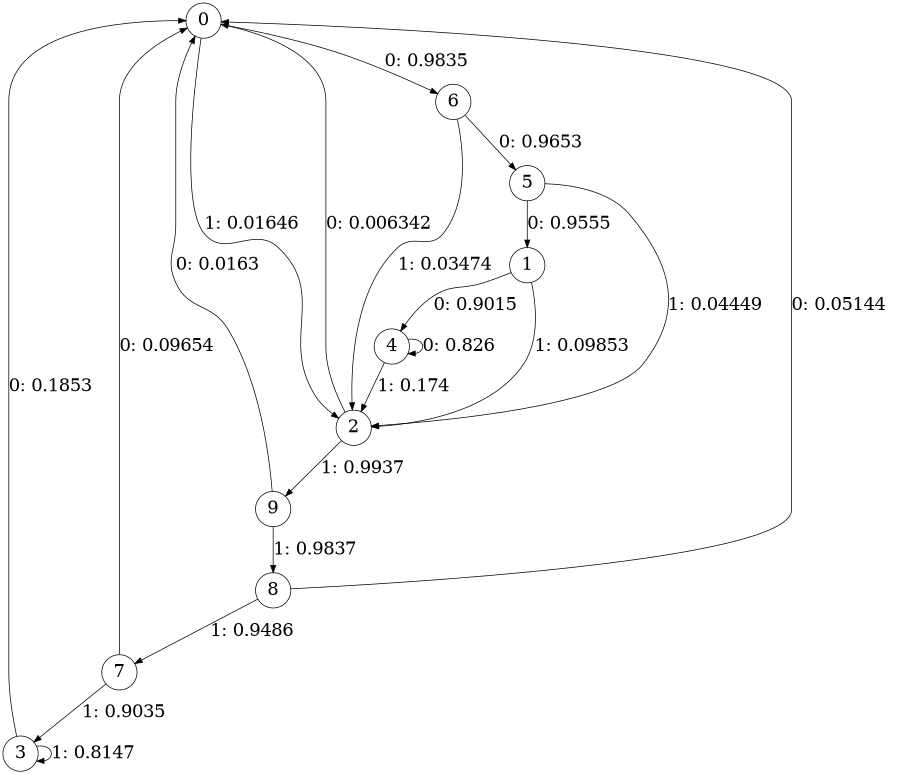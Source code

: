 digraph "ch1_random_short_L9" {
size = "6,8.5";
ratio = "fill";
node [shape = circle];
node [fontsize = 24];
edge [fontsize = 24];
0 -> 6 [label = "0: 0.9835   "];
0 -> 2 [label = "1: 0.01646  "];
1 -> 4 [label = "0: 0.9015   "];
1 -> 2 [label = "1: 0.09853  "];
2 -> 0 [label = "0: 0.006342  "];
2 -> 9 [label = "1: 0.9937   "];
3 -> 0 [label = "0: 0.1853   "];
3 -> 3 [label = "1: 0.8147   "];
4 -> 4 [label = "0: 0.826    "];
4 -> 2 [label = "1: 0.174    "];
5 -> 1 [label = "0: 0.9555   "];
5 -> 2 [label = "1: 0.04449  "];
6 -> 5 [label = "0: 0.9653   "];
6 -> 2 [label = "1: 0.03474  "];
7 -> 0 [label = "0: 0.09654  "];
7 -> 3 [label = "1: 0.9035   "];
8 -> 0 [label = "0: 0.05144  "];
8 -> 7 [label = "1: 0.9486   "];
9 -> 0 [label = "0: 0.0163   "];
9 -> 8 [label = "1: 0.9837   "];
}